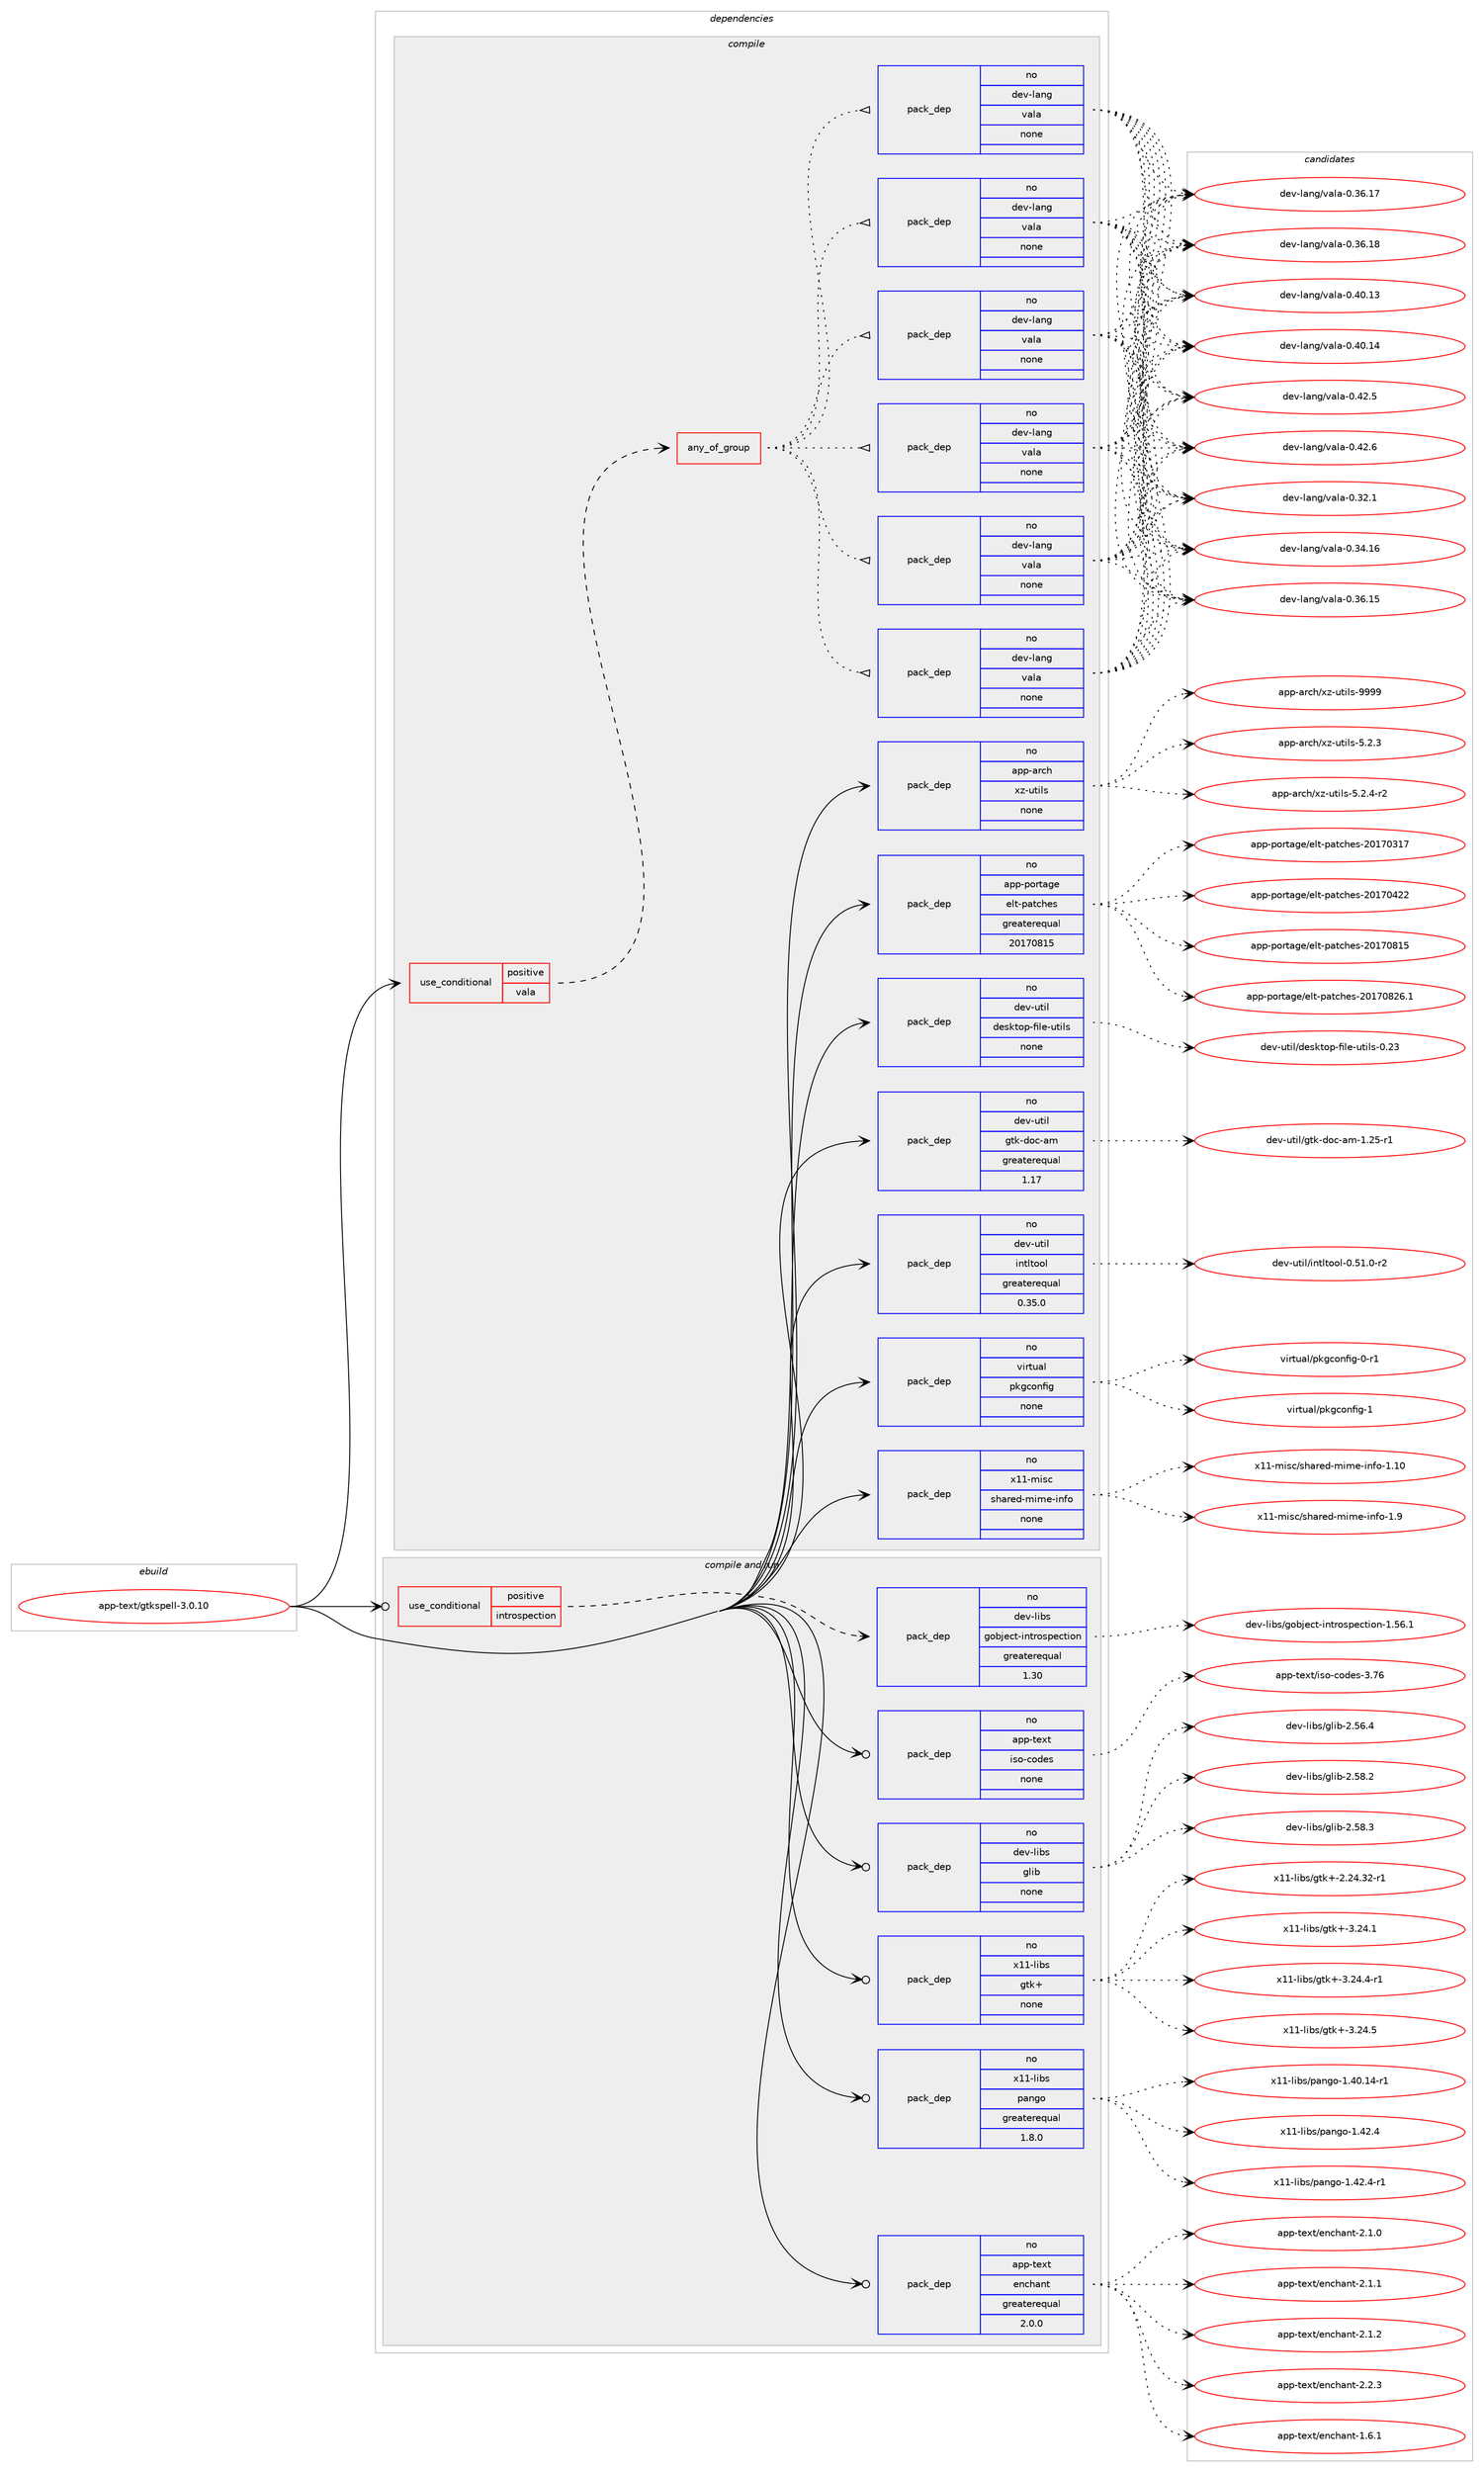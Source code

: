 digraph prolog {

# *************
# Graph options
# *************

newrank=true;
concentrate=true;
compound=true;
graph [rankdir=LR,fontname=Helvetica,fontsize=10,ranksep=1.5];#, ranksep=2.5, nodesep=0.2];
edge  [arrowhead=vee];
node  [fontname=Helvetica,fontsize=10];

# **********
# The ebuild
# **********

subgraph cluster_leftcol {
color=gray;
rank=same;
label=<<i>ebuild</i>>;
id [label="app-text/gtkspell-3.0.10", color=red, width=4, href="../app-text/gtkspell-3.0.10.svg"];
}

# ****************
# The dependencies
# ****************

subgraph cluster_midcol {
color=gray;
label=<<i>dependencies</i>>;
subgraph cluster_compile {
fillcolor="#eeeeee";
style=filled;
label=<<i>compile</i>>;
subgraph cond355610 {
dependency1309471 [label=<<TABLE BORDER="0" CELLBORDER="1" CELLSPACING="0" CELLPADDING="4"><TR><TD ROWSPAN="3" CELLPADDING="10">use_conditional</TD></TR><TR><TD>positive</TD></TR><TR><TD>vala</TD></TR></TABLE>>, shape=none, color=red];
subgraph any19938 {
dependency1309472 [label=<<TABLE BORDER="0" CELLBORDER="1" CELLSPACING="0" CELLPADDING="4"><TR><TD CELLPADDING="10">any_of_group</TD></TR></TABLE>>, shape=none, color=red];subgraph pack933377 {
dependency1309473 [label=<<TABLE BORDER="0" CELLBORDER="1" CELLSPACING="0" CELLPADDING="4" WIDTH="220"><TR><TD ROWSPAN="6" CELLPADDING="30">pack_dep</TD></TR><TR><TD WIDTH="110">no</TD></TR><TR><TD>dev-lang</TD></TR><TR><TD>vala</TD></TR><TR><TD>none</TD></TR><TR><TD></TD></TR></TABLE>>, shape=none, color=blue];
}
dependency1309472:e -> dependency1309473:w [weight=20,style="dotted",arrowhead="oinv"];
subgraph pack933378 {
dependency1309474 [label=<<TABLE BORDER="0" CELLBORDER="1" CELLSPACING="0" CELLPADDING="4" WIDTH="220"><TR><TD ROWSPAN="6" CELLPADDING="30">pack_dep</TD></TR><TR><TD WIDTH="110">no</TD></TR><TR><TD>dev-lang</TD></TR><TR><TD>vala</TD></TR><TR><TD>none</TD></TR><TR><TD></TD></TR></TABLE>>, shape=none, color=blue];
}
dependency1309472:e -> dependency1309474:w [weight=20,style="dotted",arrowhead="oinv"];
subgraph pack933379 {
dependency1309475 [label=<<TABLE BORDER="0" CELLBORDER="1" CELLSPACING="0" CELLPADDING="4" WIDTH="220"><TR><TD ROWSPAN="6" CELLPADDING="30">pack_dep</TD></TR><TR><TD WIDTH="110">no</TD></TR><TR><TD>dev-lang</TD></TR><TR><TD>vala</TD></TR><TR><TD>none</TD></TR><TR><TD></TD></TR></TABLE>>, shape=none, color=blue];
}
dependency1309472:e -> dependency1309475:w [weight=20,style="dotted",arrowhead="oinv"];
subgraph pack933380 {
dependency1309476 [label=<<TABLE BORDER="0" CELLBORDER="1" CELLSPACING="0" CELLPADDING="4" WIDTH="220"><TR><TD ROWSPAN="6" CELLPADDING="30">pack_dep</TD></TR><TR><TD WIDTH="110">no</TD></TR><TR><TD>dev-lang</TD></TR><TR><TD>vala</TD></TR><TR><TD>none</TD></TR><TR><TD></TD></TR></TABLE>>, shape=none, color=blue];
}
dependency1309472:e -> dependency1309476:w [weight=20,style="dotted",arrowhead="oinv"];
subgraph pack933381 {
dependency1309477 [label=<<TABLE BORDER="0" CELLBORDER="1" CELLSPACING="0" CELLPADDING="4" WIDTH="220"><TR><TD ROWSPAN="6" CELLPADDING="30">pack_dep</TD></TR><TR><TD WIDTH="110">no</TD></TR><TR><TD>dev-lang</TD></TR><TR><TD>vala</TD></TR><TR><TD>none</TD></TR><TR><TD></TD></TR></TABLE>>, shape=none, color=blue];
}
dependency1309472:e -> dependency1309477:w [weight=20,style="dotted",arrowhead="oinv"];
subgraph pack933382 {
dependency1309478 [label=<<TABLE BORDER="0" CELLBORDER="1" CELLSPACING="0" CELLPADDING="4" WIDTH="220"><TR><TD ROWSPAN="6" CELLPADDING="30">pack_dep</TD></TR><TR><TD WIDTH="110">no</TD></TR><TR><TD>dev-lang</TD></TR><TR><TD>vala</TD></TR><TR><TD>none</TD></TR><TR><TD></TD></TR></TABLE>>, shape=none, color=blue];
}
dependency1309472:e -> dependency1309478:w [weight=20,style="dotted",arrowhead="oinv"];
}
dependency1309471:e -> dependency1309472:w [weight=20,style="dashed",arrowhead="vee"];
}
id:e -> dependency1309471:w [weight=20,style="solid",arrowhead="vee"];
subgraph pack933383 {
dependency1309479 [label=<<TABLE BORDER="0" CELLBORDER="1" CELLSPACING="0" CELLPADDING="4" WIDTH="220"><TR><TD ROWSPAN="6" CELLPADDING="30">pack_dep</TD></TR><TR><TD WIDTH="110">no</TD></TR><TR><TD>app-arch</TD></TR><TR><TD>xz-utils</TD></TR><TR><TD>none</TD></TR><TR><TD></TD></TR></TABLE>>, shape=none, color=blue];
}
id:e -> dependency1309479:w [weight=20,style="solid",arrowhead="vee"];
subgraph pack933384 {
dependency1309480 [label=<<TABLE BORDER="0" CELLBORDER="1" CELLSPACING="0" CELLPADDING="4" WIDTH="220"><TR><TD ROWSPAN="6" CELLPADDING="30">pack_dep</TD></TR><TR><TD WIDTH="110">no</TD></TR><TR><TD>app-portage</TD></TR><TR><TD>elt-patches</TD></TR><TR><TD>greaterequal</TD></TR><TR><TD>20170815</TD></TR></TABLE>>, shape=none, color=blue];
}
id:e -> dependency1309480:w [weight=20,style="solid",arrowhead="vee"];
subgraph pack933385 {
dependency1309481 [label=<<TABLE BORDER="0" CELLBORDER="1" CELLSPACING="0" CELLPADDING="4" WIDTH="220"><TR><TD ROWSPAN="6" CELLPADDING="30">pack_dep</TD></TR><TR><TD WIDTH="110">no</TD></TR><TR><TD>dev-util</TD></TR><TR><TD>desktop-file-utils</TD></TR><TR><TD>none</TD></TR><TR><TD></TD></TR></TABLE>>, shape=none, color=blue];
}
id:e -> dependency1309481:w [weight=20,style="solid",arrowhead="vee"];
subgraph pack933386 {
dependency1309482 [label=<<TABLE BORDER="0" CELLBORDER="1" CELLSPACING="0" CELLPADDING="4" WIDTH="220"><TR><TD ROWSPAN="6" CELLPADDING="30">pack_dep</TD></TR><TR><TD WIDTH="110">no</TD></TR><TR><TD>dev-util</TD></TR><TR><TD>gtk-doc-am</TD></TR><TR><TD>greaterequal</TD></TR><TR><TD>1.17</TD></TR></TABLE>>, shape=none, color=blue];
}
id:e -> dependency1309482:w [weight=20,style="solid",arrowhead="vee"];
subgraph pack933387 {
dependency1309483 [label=<<TABLE BORDER="0" CELLBORDER="1" CELLSPACING="0" CELLPADDING="4" WIDTH="220"><TR><TD ROWSPAN="6" CELLPADDING="30">pack_dep</TD></TR><TR><TD WIDTH="110">no</TD></TR><TR><TD>dev-util</TD></TR><TR><TD>intltool</TD></TR><TR><TD>greaterequal</TD></TR><TR><TD>0.35.0</TD></TR></TABLE>>, shape=none, color=blue];
}
id:e -> dependency1309483:w [weight=20,style="solid",arrowhead="vee"];
subgraph pack933388 {
dependency1309484 [label=<<TABLE BORDER="0" CELLBORDER="1" CELLSPACING="0" CELLPADDING="4" WIDTH="220"><TR><TD ROWSPAN="6" CELLPADDING="30">pack_dep</TD></TR><TR><TD WIDTH="110">no</TD></TR><TR><TD>virtual</TD></TR><TR><TD>pkgconfig</TD></TR><TR><TD>none</TD></TR><TR><TD></TD></TR></TABLE>>, shape=none, color=blue];
}
id:e -> dependency1309484:w [weight=20,style="solid",arrowhead="vee"];
subgraph pack933389 {
dependency1309485 [label=<<TABLE BORDER="0" CELLBORDER="1" CELLSPACING="0" CELLPADDING="4" WIDTH="220"><TR><TD ROWSPAN="6" CELLPADDING="30">pack_dep</TD></TR><TR><TD WIDTH="110">no</TD></TR><TR><TD>x11-misc</TD></TR><TR><TD>shared-mime-info</TD></TR><TR><TD>none</TD></TR><TR><TD></TD></TR></TABLE>>, shape=none, color=blue];
}
id:e -> dependency1309485:w [weight=20,style="solid",arrowhead="vee"];
}
subgraph cluster_compileandrun {
fillcolor="#eeeeee";
style=filled;
label=<<i>compile and run</i>>;
subgraph cond355611 {
dependency1309486 [label=<<TABLE BORDER="0" CELLBORDER="1" CELLSPACING="0" CELLPADDING="4"><TR><TD ROWSPAN="3" CELLPADDING="10">use_conditional</TD></TR><TR><TD>positive</TD></TR><TR><TD>introspection</TD></TR></TABLE>>, shape=none, color=red];
subgraph pack933390 {
dependency1309487 [label=<<TABLE BORDER="0" CELLBORDER="1" CELLSPACING="0" CELLPADDING="4" WIDTH="220"><TR><TD ROWSPAN="6" CELLPADDING="30">pack_dep</TD></TR><TR><TD WIDTH="110">no</TD></TR><TR><TD>dev-libs</TD></TR><TR><TD>gobject-introspection</TD></TR><TR><TD>greaterequal</TD></TR><TR><TD>1.30</TD></TR></TABLE>>, shape=none, color=blue];
}
dependency1309486:e -> dependency1309487:w [weight=20,style="dashed",arrowhead="vee"];
}
id:e -> dependency1309486:w [weight=20,style="solid",arrowhead="odotvee"];
subgraph pack933391 {
dependency1309488 [label=<<TABLE BORDER="0" CELLBORDER="1" CELLSPACING="0" CELLPADDING="4" WIDTH="220"><TR><TD ROWSPAN="6" CELLPADDING="30">pack_dep</TD></TR><TR><TD WIDTH="110">no</TD></TR><TR><TD>app-text</TD></TR><TR><TD>enchant</TD></TR><TR><TD>greaterequal</TD></TR><TR><TD>2.0.0</TD></TR></TABLE>>, shape=none, color=blue];
}
id:e -> dependency1309488:w [weight=20,style="solid",arrowhead="odotvee"];
subgraph pack933392 {
dependency1309489 [label=<<TABLE BORDER="0" CELLBORDER="1" CELLSPACING="0" CELLPADDING="4" WIDTH="220"><TR><TD ROWSPAN="6" CELLPADDING="30">pack_dep</TD></TR><TR><TD WIDTH="110">no</TD></TR><TR><TD>app-text</TD></TR><TR><TD>iso-codes</TD></TR><TR><TD>none</TD></TR><TR><TD></TD></TR></TABLE>>, shape=none, color=blue];
}
id:e -> dependency1309489:w [weight=20,style="solid",arrowhead="odotvee"];
subgraph pack933393 {
dependency1309490 [label=<<TABLE BORDER="0" CELLBORDER="1" CELLSPACING="0" CELLPADDING="4" WIDTH="220"><TR><TD ROWSPAN="6" CELLPADDING="30">pack_dep</TD></TR><TR><TD WIDTH="110">no</TD></TR><TR><TD>dev-libs</TD></TR><TR><TD>glib</TD></TR><TR><TD>none</TD></TR><TR><TD></TD></TR></TABLE>>, shape=none, color=blue];
}
id:e -> dependency1309490:w [weight=20,style="solid",arrowhead="odotvee"];
subgraph pack933394 {
dependency1309491 [label=<<TABLE BORDER="0" CELLBORDER="1" CELLSPACING="0" CELLPADDING="4" WIDTH="220"><TR><TD ROWSPAN="6" CELLPADDING="30">pack_dep</TD></TR><TR><TD WIDTH="110">no</TD></TR><TR><TD>x11-libs</TD></TR><TR><TD>gtk+</TD></TR><TR><TD>none</TD></TR><TR><TD></TD></TR></TABLE>>, shape=none, color=blue];
}
id:e -> dependency1309491:w [weight=20,style="solid",arrowhead="odotvee"];
subgraph pack933395 {
dependency1309492 [label=<<TABLE BORDER="0" CELLBORDER="1" CELLSPACING="0" CELLPADDING="4" WIDTH="220"><TR><TD ROWSPAN="6" CELLPADDING="30">pack_dep</TD></TR><TR><TD WIDTH="110">no</TD></TR><TR><TD>x11-libs</TD></TR><TR><TD>pango</TD></TR><TR><TD>greaterequal</TD></TR><TR><TD>1.8.0</TD></TR></TABLE>>, shape=none, color=blue];
}
id:e -> dependency1309492:w [weight=20,style="solid",arrowhead="odotvee"];
}
subgraph cluster_run {
fillcolor="#eeeeee";
style=filled;
label=<<i>run</i>>;
}
}

# **************
# The candidates
# **************

subgraph cluster_choices {
rank=same;
color=gray;
label=<<i>candidates</i>>;

subgraph choice933377 {
color=black;
nodesep=1;
choice100101118451089711010347118971089745484651504649 [label="dev-lang/vala-0.32.1", color=red, width=4,href="../dev-lang/vala-0.32.1.svg"];
choice10010111845108971101034711897108974548465152464954 [label="dev-lang/vala-0.34.16", color=red, width=4,href="../dev-lang/vala-0.34.16.svg"];
choice10010111845108971101034711897108974548465154464953 [label="dev-lang/vala-0.36.15", color=red, width=4,href="../dev-lang/vala-0.36.15.svg"];
choice10010111845108971101034711897108974548465154464955 [label="dev-lang/vala-0.36.17", color=red, width=4,href="../dev-lang/vala-0.36.17.svg"];
choice10010111845108971101034711897108974548465154464956 [label="dev-lang/vala-0.36.18", color=red, width=4,href="../dev-lang/vala-0.36.18.svg"];
choice10010111845108971101034711897108974548465248464951 [label="dev-lang/vala-0.40.13", color=red, width=4,href="../dev-lang/vala-0.40.13.svg"];
choice10010111845108971101034711897108974548465248464952 [label="dev-lang/vala-0.40.14", color=red, width=4,href="../dev-lang/vala-0.40.14.svg"];
choice100101118451089711010347118971089745484652504653 [label="dev-lang/vala-0.42.5", color=red, width=4,href="../dev-lang/vala-0.42.5.svg"];
choice100101118451089711010347118971089745484652504654 [label="dev-lang/vala-0.42.6", color=red, width=4,href="../dev-lang/vala-0.42.6.svg"];
dependency1309473:e -> choice100101118451089711010347118971089745484651504649:w [style=dotted,weight="100"];
dependency1309473:e -> choice10010111845108971101034711897108974548465152464954:w [style=dotted,weight="100"];
dependency1309473:e -> choice10010111845108971101034711897108974548465154464953:w [style=dotted,weight="100"];
dependency1309473:e -> choice10010111845108971101034711897108974548465154464955:w [style=dotted,weight="100"];
dependency1309473:e -> choice10010111845108971101034711897108974548465154464956:w [style=dotted,weight="100"];
dependency1309473:e -> choice10010111845108971101034711897108974548465248464951:w [style=dotted,weight="100"];
dependency1309473:e -> choice10010111845108971101034711897108974548465248464952:w [style=dotted,weight="100"];
dependency1309473:e -> choice100101118451089711010347118971089745484652504653:w [style=dotted,weight="100"];
dependency1309473:e -> choice100101118451089711010347118971089745484652504654:w [style=dotted,weight="100"];
}
subgraph choice933378 {
color=black;
nodesep=1;
choice100101118451089711010347118971089745484651504649 [label="dev-lang/vala-0.32.1", color=red, width=4,href="../dev-lang/vala-0.32.1.svg"];
choice10010111845108971101034711897108974548465152464954 [label="dev-lang/vala-0.34.16", color=red, width=4,href="../dev-lang/vala-0.34.16.svg"];
choice10010111845108971101034711897108974548465154464953 [label="dev-lang/vala-0.36.15", color=red, width=4,href="../dev-lang/vala-0.36.15.svg"];
choice10010111845108971101034711897108974548465154464955 [label="dev-lang/vala-0.36.17", color=red, width=4,href="../dev-lang/vala-0.36.17.svg"];
choice10010111845108971101034711897108974548465154464956 [label="dev-lang/vala-0.36.18", color=red, width=4,href="../dev-lang/vala-0.36.18.svg"];
choice10010111845108971101034711897108974548465248464951 [label="dev-lang/vala-0.40.13", color=red, width=4,href="../dev-lang/vala-0.40.13.svg"];
choice10010111845108971101034711897108974548465248464952 [label="dev-lang/vala-0.40.14", color=red, width=4,href="../dev-lang/vala-0.40.14.svg"];
choice100101118451089711010347118971089745484652504653 [label="dev-lang/vala-0.42.5", color=red, width=4,href="../dev-lang/vala-0.42.5.svg"];
choice100101118451089711010347118971089745484652504654 [label="dev-lang/vala-0.42.6", color=red, width=4,href="../dev-lang/vala-0.42.6.svg"];
dependency1309474:e -> choice100101118451089711010347118971089745484651504649:w [style=dotted,weight="100"];
dependency1309474:e -> choice10010111845108971101034711897108974548465152464954:w [style=dotted,weight="100"];
dependency1309474:e -> choice10010111845108971101034711897108974548465154464953:w [style=dotted,weight="100"];
dependency1309474:e -> choice10010111845108971101034711897108974548465154464955:w [style=dotted,weight="100"];
dependency1309474:e -> choice10010111845108971101034711897108974548465154464956:w [style=dotted,weight="100"];
dependency1309474:e -> choice10010111845108971101034711897108974548465248464951:w [style=dotted,weight="100"];
dependency1309474:e -> choice10010111845108971101034711897108974548465248464952:w [style=dotted,weight="100"];
dependency1309474:e -> choice100101118451089711010347118971089745484652504653:w [style=dotted,weight="100"];
dependency1309474:e -> choice100101118451089711010347118971089745484652504654:w [style=dotted,weight="100"];
}
subgraph choice933379 {
color=black;
nodesep=1;
choice100101118451089711010347118971089745484651504649 [label="dev-lang/vala-0.32.1", color=red, width=4,href="../dev-lang/vala-0.32.1.svg"];
choice10010111845108971101034711897108974548465152464954 [label="dev-lang/vala-0.34.16", color=red, width=4,href="../dev-lang/vala-0.34.16.svg"];
choice10010111845108971101034711897108974548465154464953 [label="dev-lang/vala-0.36.15", color=red, width=4,href="../dev-lang/vala-0.36.15.svg"];
choice10010111845108971101034711897108974548465154464955 [label="dev-lang/vala-0.36.17", color=red, width=4,href="../dev-lang/vala-0.36.17.svg"];
choice10010111845108971101034711897108974548465154464956 [label="dev-lang/vala-0.36.18", color=red, width=4,href="../dev-lang/vala-0.36.18.svg"];
choice10010111845108971101034711897108974548465248464951 [label="dev-lang/vala-0.40.13", color=red, width=4,href="../dev-lang/vala-0.40.13.svg"];
choice10010111845108971101034711897108974548465248464952 [label="dev-lang/vala-0.40.14", color=red, width=4,href="../dev-lang/vala-0.40.14.svg"];
choice100101118451089711010347118971089745484652504653 [label="dev-lang/vala-0.42.5", color=red, width=4,href="../dev-lang/vala-0.42.5.svg"];
choice100101118451089711010347118971089745484652504654 [label="dev-lang/vala-0.42.6", color=red, width=4,href="../dev-lang/vala-0.42.6.svg"];
dependency1309475:e -> choice100101118451089711010347118971089745484651504649:w [style=dotted,weight="100"];
dependency1309475:e -> choice10010111845108971101034711897108974548465152464954:w [style=dotted,weight="100"];
dependency1309475:e -> choice10010111845108971101034711897108974548465154464953:w [style=dotted,weight="100"];
dependency1309475:e -> choice10010111845108971101034711897108974548465154464955:w [style=dotted,weight="100"];
dependency1309475:e -> choice10010111845108971101034711897108974548465154464956:w [style=dotted,weight="100"];
dependency1309475:e -> choice10010111845108971101034711897108974548465248464951:w [style=dotted,weight="100"];
dependency1309475:e -> choice10010111845108971101034711897108974548465248464952:w [style=dotted,weight="100"];
dependency1309475:e -> choice100101118451089711010347118971089745484652504653:w [style=dotted,weight="100"];
dependency1309475:e -> choice100101118451089711010347118971089745484652504654:w [style=dotted,weight="100"];
}
subgraph choice933380 {
color=black;
nodesep=1;
choice100101118451089711010347118971089745484651504649 [label="dev-lang/vala-0.32.1", color=red, width=4,href="../dev-lang/vala-0.32.1.svg"];
choice10010111845108971101034711897108974548465152464954 [label="dev-lang/vala-0.34.16", color=red, width=4,href="../dev-lang/vala-0.34.16.svg"];
choice10010111845108971101034711897108974548465154464953 [label="dev-lang/vala-0.36.15", color=red, width=4,href="../dev-lang/vala-0.36.15.svg"];
choice10010111845108971101034711897108974548465154464955 [label="dev-lang/vala-0.36.17", color=red, width=4,href="../dev-lang/vala-0.36.17.svg"];
choice10010111845108971101034711897108974548465154464956 [label="dev-lang/vala-0.36.18", color=red, width=4,href="../dev-lang/vala-0.36.18.svg"];
choice10010111845108971101034711897108974548465248464951 [label="dev-lang/vala-0.40.13", color=red, width=4,href="../dev-lang/vala-0.40.13.svg"];
choice10010111845108971101034711897108974548465248464952 [label="dev-lang/vala-0.40.14", color=red, width=4,href="../dev-lang/vala-0.40.14.svg"];
choice100101118451089711010347118971089745484652504653 [label="dev-lang/vala-0.42.5", color=red, width=4,href="../dev-lang/vala-0.42.5.svg"];
choice100101118451089711010347118971089745484652504654 [label="dev-lang/vala-0.42.6", color=red, width=4,href="../dev-lang/vala-0.42.6.svg"];
dependency1309476:e -> choice100101118451089711010347118971089745484651504649:w [style=dotted,weight="100"];
dependency1309476:e -> choice10010111845108971101034711897108974548465152464954:w [style=dotted,weight="100"];
dependency1309476:e -> choice10010111845108971101034711897108974548465154464953:w [style=dotted,weight="100"];
dependency1309476:e -> choice10010111845108971101034711897108974548465154464955:w [style=dotted,weight="100"];
dependency1309476:e -> choice10010111845108971101034711897108974548465154464956:w [style=dotted,weight="100"];
dependency1309476:e -> choice10010111845108971101034711897108974548465248464951:w [style=dotted,weight="100"];
dependency1309476:e -> choice10010111845108971101034711897108974548465248464952:w [style=dotted,weight="100"];
dependency1309476:e -> choice100101118451089711010347118971089745484652504653:w [style=dotted,weight="100"];
dependency1309476:e -> choice100101118451089711010347118971089745484652504654:w [style=dotted,weight="100"];
}
subgraph choice933381 {
color=black;
nodesep=1;
choice100101118451089711010347118971089745484651504649 [label="dev-lang/vala-0.32.1", color=red, width=4,href="../dev-lang/vala-0.32.1.svg"];
choice10010111845108971101034711897108974548465152464954 [label="dev-lang/vala-0.34.16", color=red, width=4,href="../dev-lang/vala-0.34.16.svg"];
choice10010111845108971101034711897108974548465154464953 [label="dev-lang/vala-0.36.15", color=red, width=4,href="../dev-lang/vala-0.36.15.svg"];
choice10010111845108971101034711897108974548465154464955 [label="dev-lang/vala-0.36.17", color=red, width=4,href="../dev-lang/vala-0.36.17.svg"];
choice10010111845108971101034711897108974548465154464956 [label="dev-lang/vala-0.36.18", color=red, width=4,href="../dev-lang/vala-0.36.18.svg"];
choice10010111845108971101034711897108974548465248464951 [label="dev-lang/vala-0.40.13", color=red, width=4,href="../dev-lang/vala-0.40.13.svg"];
choice10010111845108971101034711897108974548465248464952 [label="dev-lang/vala-0.40.14", color=red, width=4,href="../dev-lang/vala-0.40.14.svg"];
choice100101118451089711010347118971089745484652504653 [label="dev-lang/vala-0.42.5", color=red, width=4,href="../dev-lang/vala-0.42.5.svg"];
choice100101118451089711010347118971089745484652504654 [label="dev-lang/vala-0.42.6", color=red, width=4,href="../dev-lang/vala-0.42.6.svg"];
dependency1309477:e -> choice100101118451089711010347118971089745484651504649:w [style=dotted,weight="100"];
dependency1309477:e -> choice10010111845108971101034711897108974548465152464954:w [style=dotted,weight="100"];
dependency1309477:e -> choice10010111845108971101034711897108974548465154464953:w [style=dotted,weight="100"];
dependency1309477:e -> choice10010111845108971101034711897108974548465154464955:w [style=dotted,weight="100"];
dependency1309477:e -> choice10010111845108971101034711897108974548465154464956:w [style=dotted,weight="100"];
dependency1309477:e -> choice10010111845108971101034711897108974548465248464951:w [style=dotted,weight="100"];
dependency1309477:e -> choice10010111845108971101034711897108974548465248464952:w [style=dotted,weight="100"];
dependency1309477:e -> choice100101118451089711010347118971089745484652504653:w [style=dotted,weight="100"];
dependency1309477:e -> choice100101118451089711010347118971089745484652504654:w [style=dotted,weight="100"];
}
subgraph choice933382 {
color=black;
nodesep=1;
choice100101118451089711010347118971089745484651504649 [label="dev-lang/vala-0.32.1", color=red, width=4,href="../dev-lang/vala-0.32.1.svg"];
choice10010111845108971101034711897108974548465152464954 [label="dev-lang/vala-0.34.16", color=red, width=4,href="../dev-lang/vala-0.34.16.svg"];
choice10010111845108971101034711897108974548465154464953 [label="dev-lang/vala-0.36.15", color=red, width=4,href="../dev-lang/vala-0.36.15.svg"];
choice10010111845108971101034711897108974548465154464955 [label="dev-lang/vala-0.36.17", color=red, width=4,href="../dev-lang/vala-0.36.17.svg"];
choice10010111845108971101034711897108974548465154464956 [label="dev-lang/vala-0.36.18", color=red, width=4,href="../dev-lang/vala-0.36.18.svg"];
choice10010111845108971101034711897108974548465248464951 [label="dev-lang/vala-0.40.13", color=red, width=4,href="../dev-lang/vala-0.40.13.svg"];
choice10010111845108971101034711897108974548465248464952 [label="dev-lang/vala-0.40.14", color=red, width=4,href="../dev-lang/vala-0.40.14.svg"];
choice100101118451089711010347118971089745484652504653 [label="dev-lang/vala-0.42.5", color=red, width=4,href="../dev-lang/vala-0.42.5.svg"];
choice100101118451089711010347118971089745484652504654 [label="dev-lang/vala-0.42.6", color=red, width=4,href="../dev-lang/vala-0.42.6.svg"];
dependency1309478:e -> choice100101118451089711010347118971089745484651504649:w [style=dotted,weight="100"];
dependency1309478:e -> choice10010111845108971101034711897108974548465152464954:w [style=dotted,weight="100"];
dependency1309478:e -> choice10010111845108971101034711897108974548465154464953:w [style=dotted,weight="100"];
dependency1309478:e -> choice10010111845108971101034711897108974548465154464955:w [style=dotted,weight="100"];
dependency1309478:e -> choice10010111845108971101034711897108974548465154464956:w [style=dotted,weight="100"];
dependency1309478:e -> choice10010111845108971101034711897108974548465248464951:w [style=dotted,weight="100"];
dependency1309478:e -> choice10010111845108971101034711897108974548465248464952:w [style=dotted,weight="100"];
dependency1309478:e -> choice100101118451089711010347118971089745484652504653:w [style=dotted,weight="100"];
dependency1309478:e -> choice100101118451089711010347118971089745484652504654:w [style=dotted,weight="100"];
}
subgraph choice933383 {
color=black;
nodesep=1;
choice971121124597114991044712012245117116105108115455346504651 [label="app-arch/xz-utils-5.2.3", color=red, width=4,href="../app-arch/xz-utils-5.2.3.svg"];
choice9711211245971149910447120122451171161051081154553465046524511450 [label="app-arch/xz-utils-5.2.4-r2", color=red, width=4,href="../app-arch/xz-utils-5.2.4-r2.svg"];
choice9711211245971149910447120122451171161051081154557575757 [label="app-arch/xz-utils-9999", color=red, width=4,href="../app-arch/xz-utils-9999.svg"];
dependency1309479:e -> choice971121124597114991044712012245117116105108115455346504651:w [style=dotted,weight="100"];
dependency1309479:e -> choice9711211245971149910447120122451171161051081154553465046524511450:w [style=dotted,weight="100"];
dependency1309479:e -> choice9711211245971149910447120122451171161051081154557575757:w [style=dotted,weight="100"];
}
subgraph choice933384 {
color=black;
nodesep=1;
choice97112112451121111141169710310147101108116451129711699104101115455048495548514955 [label="app-portage/elt-patches-20170317", color=red, width=4,href="../app-portage/elt-patches-20170317.svg"];
choice97112112451121111141169710310147101108116451129711699104101115455048495548525050 [label="app-portage/elt-patches-20170422", color=red, width=4,href="../app-portage/elt-patches-20170422.svg"];
choice97112112451121111141169710310147101108116451129711699104101115455048495548564953 [label="app-portage/elt-patches-20170815", color=red, width=4,href="../app-portage/elt-patches-20170815.svg"];
choice971121124511211111411697103101471011081164511297116991041011154550484955485650544649 [label="app-portage/elt-patches-20170826.1", color=red, width=4,href="../app-portage/elt-patches-20170826.1.svg"];
dependency1309480:e -> choice97112112451121111141169710310147101108116451129711699104101115455048495548514955:w [style=dotted,weight="100"];
dependency1309480:e -> choice97112112451121111141169710310147101108116451129711699104101115455048495548525050:w [style=dotted,weight="100"];
dependency1309480:e -> choice97112112451121111141169710310147101108116451129711699104101115455048495548564953:w [style=dotted,weight="100"];
dependency1309480:e -> choice971121124511211111411697103101471011081164511297116991041011154550484955485650544649:w [style=dotted,weight="100"];
}
subgraph choice933385 {
color=black;
nodesep=1;
choice100101118451171161051084710010111510711611111245102105108101451171161051081154548465051 [label="dev-util/desktop-file-utils-0.23", color=red, width=4,href="../dev-util/desktop-file-utils-0.23.svg"];
dependency1309481:e -> choice100101118451171161051084710010111510711611111245102105108101451171161051081154548465051:w [style=dotted,weight="100"];
}
subgraph choice933386 {
color=black;
nodesep=1;
choice10010111845117116105108471031161074510011199459710945494650534511449 [label="dev-util/gtk-doc-am-1.25-r1", color=red, width=4,href="../dev-util/gtk-doc-am-1.25-r1.svg"];
dependency1309482:e -> choice10010111845117116105108471031161074510011199459710945494650534511449:w [style=dotted,weight="100"];
}
subgraph choice933387 {
color=black;
nodesep=1;
choice1001011184511711610510847105110116108116111111108454846534946484511450 [label="dev-util/intltool-0.51.0-r2", color=red, width=4,href="../dev-util/intltool-0.51.0-r2.svg"];
dependency1309483:e -> choice1001011184511711610510847105110116108116111111108454846534946484511450:w [style=dotted,weight="100"];
}
subgraph choice933388 {
color=black;
nodesep=1;
choice11810511411611797108471121071039911111010210510345484511449 [label="virtual/pkgconfig-0-r1", color=red, width=4,href="../virtual/pkgconfig-0-r1.svg"];
choice1181051141161179710847112107103991111101021051034549 [label="virtual/pkgconfig-1", color=red, width=4,href="../virtual/pkgconfig-1.svg"];
dependency1309484:e -> choice11810511411611797108471121071039911111010210510345484511449:w [style=dotted,weight="100"];
dependency1309484:e -> choice1181051141161179710847112107103991111101021051034549:w [style=dotted,weight="100"];
}
subgraph choice933389 {
color=black;
nodesep=1;
choice12049494510910511599471151049711410110045109105109101451051101021114549464948 [label="x11-misc/shared-mime-info-1.10", color=red, width=4,href="../x11-misc/shared-mime-info-1.10.svg"];
choice120494945109105115994711510497114101100451091051091014510511010211145494657 [label="x11-misc/shared-mime-info-1.9", color=red, width=4,href="../x11-misc/shared-mime-info-1.9.svg"];
dependency1309485:e -> choice12049494510910511599471151049711410110045109105109101451051101021114549464948:w [style=dotted,weight="100"];
dependency1309485:e -> choice120494945109105115994711510497114101100451091051091014510511010211145494657:w [style=dotted,weight="100"];
}
subgraph choice933390 {
color=black;
nodesep=1;
choice1001011184510810598115471031119810610199116451051101161141111151121019911610511111045494653544649 [label="dev-libs/gobject-introspection-1.56.1", color=red, width=4,href="../dev-libs/gobject-introspection-1.56.1.svg"];
dependency1309487:e -> choice1001011184510810598115471031119810610199116451051101161141111151121019911610511111045494653544649:w [style=dotted,weight="100"];
}
subgraph choice933391 {
color=black;
nodesep=1;
choice9711211245116101120116471011109910497110116454946544649 [label="app-text/enchant-1.6.1", color=red, width=4,href="../app-text/enchant-1.6.1.svg"];
choice9711211245116101120116471011109910497110116455046494648 [label="app-text/enchant-2.1.0", color=red, width=4,href="../app-text/enchant-2.1.0.svg"];
choice9711211245116101120116471011109910497110116455046494649 [label="app-text/enchant-2.1.1", color=red, width=4,href="../app-text/enchant-2.1.1.svg"];
choice9711211245116101120116471011109910497110116455046494650 [label="app-text/enchant-2.1.2", color=red, width=4,href="../app-text/enchant-2.1.2.svg"];
choice9711211245116101120116471011109910497110116455046504651 [label="app-text/enchant-2.2.3", color=red, width=4,href="../app-text/enchant-2.2.3.svg"];
dependency1309488:e -> choice9711211245116101120116471011109910497110116454946544649:w [style=dotted,weight="100"];
dependency1309488:e -> choice9711211245116101120116471011109910497110116455046494648:w [style=dotted,weight="100"];
dependency1309488:e -> choice9711211245116101120116471011109910497110116455046494649:w [style=dotted,weight="100"];
dependency1309488:e -> choice9711211245116101120116471011109910497110116455046494650:w [style=dotted,weight="100"];
dependency1309488:e -> choice9711211245116101120116471011109910497110116455046504651:w [style=dotted,weight="100"];
}
subgraph choice933392 {
color=black;
nodesep=1;
choice97112112451161011201164710511511145991111001011154551465554 [label="app-text/iso-codes-3.76", color=red, width=4,href="../app-text/iso-codes-3.76.svg"];
dependency1309489:e -> choice97112112451161011201164710511511145991111001011154551465554:w [style=dotted,weight="100"];
}
subgraph choice933393 {
color=black;
nodesep=1;
choice1001011184510810598115471031081059845504653544652 [label="dev-libs/glib-2.56.4", color=red, width=4,href="../dev-libs/glib-2.56.4.svg"];
choice1001011184510810598115471031081059845504653564650 [label="dev-libs/glib-2.58.2", color=red, width=4,href="../dev-libs/glib-2.58.2.svg"];
choice1001011184510810598115471031081059845504653564651 [label="dev-libs/glib-2.58.3", color=red, width=4,href="../dev-libs/glib-2.58.3.svg"];
dependency1309490:e -> choice1001011184510810598115471031081059845504653544652:w [style=dotted,weight="100"];
dependency1309490:e -> choice1001011184510810598115471031081059845504653564650:w [style=dotted,weight="100"];
dependency1309490:e -> choice1001011184510810598115471031081059845504653564651:w [style=dotted,weight="100"];
}
subgraph choice933394 {
color=black;
nodesep=1;
choice12049494510810598115471031161074345504650524651504511449 [label="x11-libs/gtk+-2.24.32-r1", color=red, width=4,href="../x11-libs/gtk+-2.24.32-r1.svg"];
choice12049494510810598115471031161074345514650524649 [label="x11-libs/gtk+-3.24.1", color=red, width=4,href="../x11-libs/gtk+-3.24.1.svg"];
choice120494945108105981154710311610743455146505246524511449 [label="x11-libs/gtk+-3.24.4-r1", color=red, width=4,href="../x11-libs/gtk+-3.24.4-r1.svg"];
choice12049494510810598115471031161074345514650524653 [label="x11-libs/gtk+-3.24.5", color=red, width=4,href="../x11-libs/gtk+-3.24.5.svg"];
dependency1309491:e -> choice12049494510810598115471031161074345504650524651504511449:w [style=dotted,weight="100"];
dependency1309491:e -> choice12049494510810598115471031161074345514650524649:w [style=dotted,weight="100"];
dependency1309491:e -> choice120494945108105981154710311610743455146505246524511449:w [style=dotted,weight="100"];
dependency1309491:e -> choice12049494510810598115471031161074345514650524653:w [style=dotted,weight="100"];
}
subgraph choice933395 {
color=black;
nodesep=1;
choice12049494510810598115471129711010311145494652484649524511449 [label="x11-libs/pango-1.40.14-r1", color=red, width=4,href="../x11-libs/pango-1.40.14-r1.svg"];
choice12049494510810598115471129711010311145494652504652 [label="x11-libs/pango-1.42.4", color=red, width=4,href="../x11-libs/pango-1.42.4.svg"];
choice120494945108105981154711297110103111454946525046524511449 [label="x11-libs/pango-1.42.4-r1", color=red, width=4,href="../x11-libs/pango-1.42.4-r1.svg"];
dependency1309492:e -> choice12049494510810598115471129711010311145494652484649524511449:w [style=dotted,weight="100"];
dependency1309492:e -> choice12049494510810598115471129711010311145494652504652:w [style=dotted,weight="100"];
dependency1309492:e -> choice120494945108105981154711297110103111454946525046524511449:w [style=dotted,weight="100"];
}
}

}
